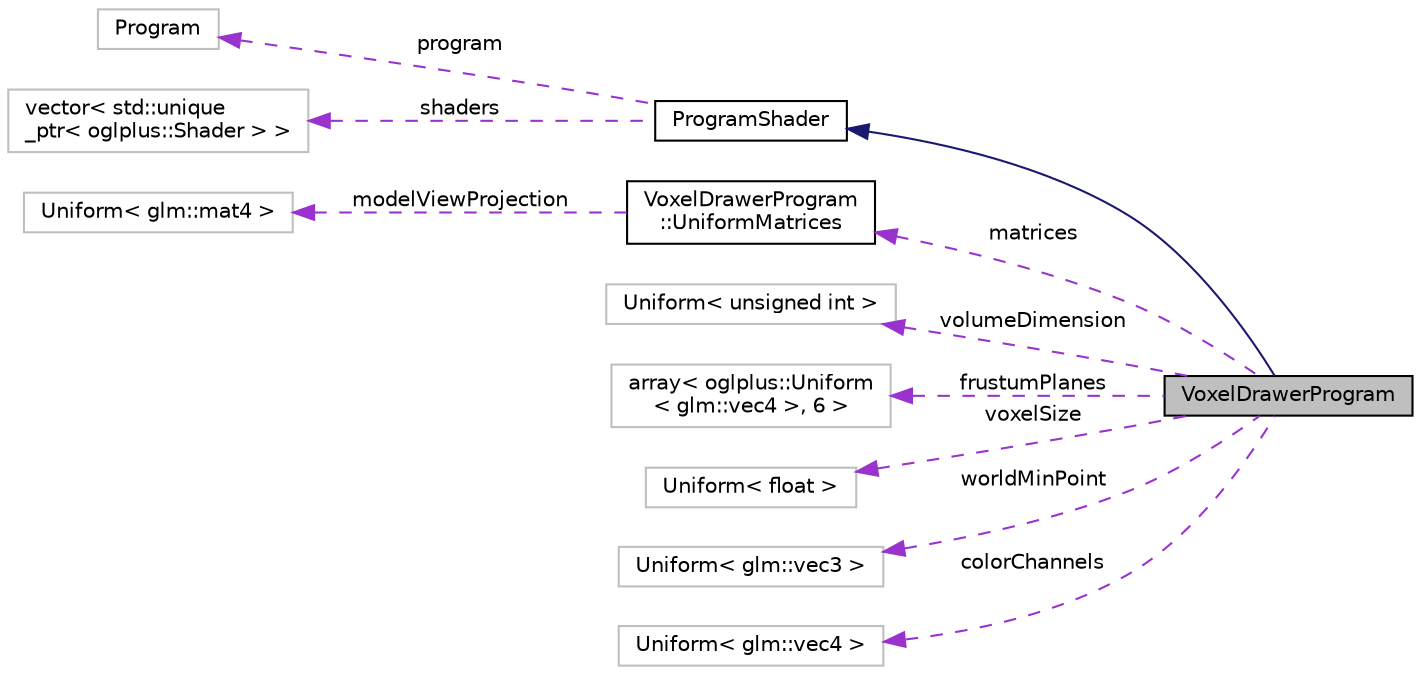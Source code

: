 digraph "VoxelDrawerProgram"
{
 // INTERACTIVE_SVG=YES
 // LATEX_PDF_SIZE
  edge [fontname="Helvetica",fontsize="10",labelfontname="Helvetica",labelfontsize="10"];
  node [fontname="Helvetica",fontsize="10",shape=record];
  rankdir="LR";
  Node1 [label="VoxelDrawerProgram",height=0.2,width=0.4,color="black", fillcolor="grey75", style="filled", fontcolor="black",tooltip=" "];
  Node2 -> Node1 [dir="back",color="midnightblue",fontsize="10",style="solid",fontname="Helvetica"];
  Node2 [label="ProgramShader",height=0.2,width=0.4,color="black", fillcolor="white", style="filled",URL="$class_program_shader.html",tooltip="Base class for each program shader used in deferred rendering"];
  Node3 -> Node2 [dir="back",color="darkorchid3",fontsize="10",style="dashed",label=" program" ,fontname="Helvetica"];
  Node3 [label="Program",height=0.2,width=0.4,color="grey75", fillcolor="white", style="filled",tooltip=" "];
  Node4 -> Node2 [dir="back",color="darkorchid3",fontsize="10",style="dashed",label=" shaders" ,fontname="Helvetica"];
  Node4 [label="vector\< std::unique\l_ptr\< oglplus::Shader \> \>",height=0.2,width=0.4,color="grey75", fillcolor="white", style="filled",tooltip=" "];
  Node5 -> Node1 [dir="back",color="darkorchid3",fontsize="10",style="dashed",label=" matrices" ,fontname="Helvetica"];
  Node5 [label="VoxelDrawerProgram\l::UniformMatrices",height=0.2,width=0.4,color="black", fillcolor="white", style="filled",URL="$struct_voxel_drawer_program_1_1_uniform_matrices.html",tooltip=" "];
  Node6 -> Node5 [dir="back",color="darkorchid3",fontsize="10",style="dashed",label=" modelViewProjection" ,fontname="Helvetica"];
  Node6 [label="Uniform\< glm::mat4 \>",height=0.2,width=0.4,color="grey75", fillcolor="white", style="filled",tooltip=" "];
  Node7 -> Node1 [dir="back",color="darkorchid3",fontsize="10",style="dashed",label=" volumeDimension" ,fontname="Helvetica"];
  Node7 [label="Uniform\< unsigned int \>",height=0.2,width=0.4,color="grey75", fillcolor="white", style="filled",tooltip=" "];
  Node8 -> Node1 [dir="back",color="darkorchid3",fontsize="10",style="dashed",label=" frustumPlanes" ,fontname="Helvetica"];
  Node8 [label="array\< oglplus::Uniform\l\< glm::vec4 \>, 6 \>",height=0.2,width=0.4,color="grey75", fillcolor="white", style="filled",tooltip=" "];
  Node9 -> Node1 [dir="back",color="darkorchid3",fontsize="10",style="dashed",label=" voxelSize" ,fontname="Helvetica"];
  Node9 [label="Uniform\< float \>",height=0.2,width=0.4,color="grey75", fillcolor="white", style="filled",tooltip=" "];
  Node10 -> Node1 [dir="back",color="darkorchid3",fontsize="10",style="dashed",label=" worldMinPoint" ,fontname="Helvetica"];
  Node10 [label="Uniform\< glm::vec3 \>",height=0.2,width=0.4,color="grey75", fillcolor="white", style="filled",tooltip=" "];
  Node11 -> Node1 [dir="back",color="darkorchid3",fontsize="10",style="dashed",label=" colorChannels" ,fontname="Helvetica"];
  Node11 [label="Uniform\< glm::vec4 \>",height=0.2,width=0.4,color="grey75", fillcolor="white", style="filled",tooltip=" "];
}
